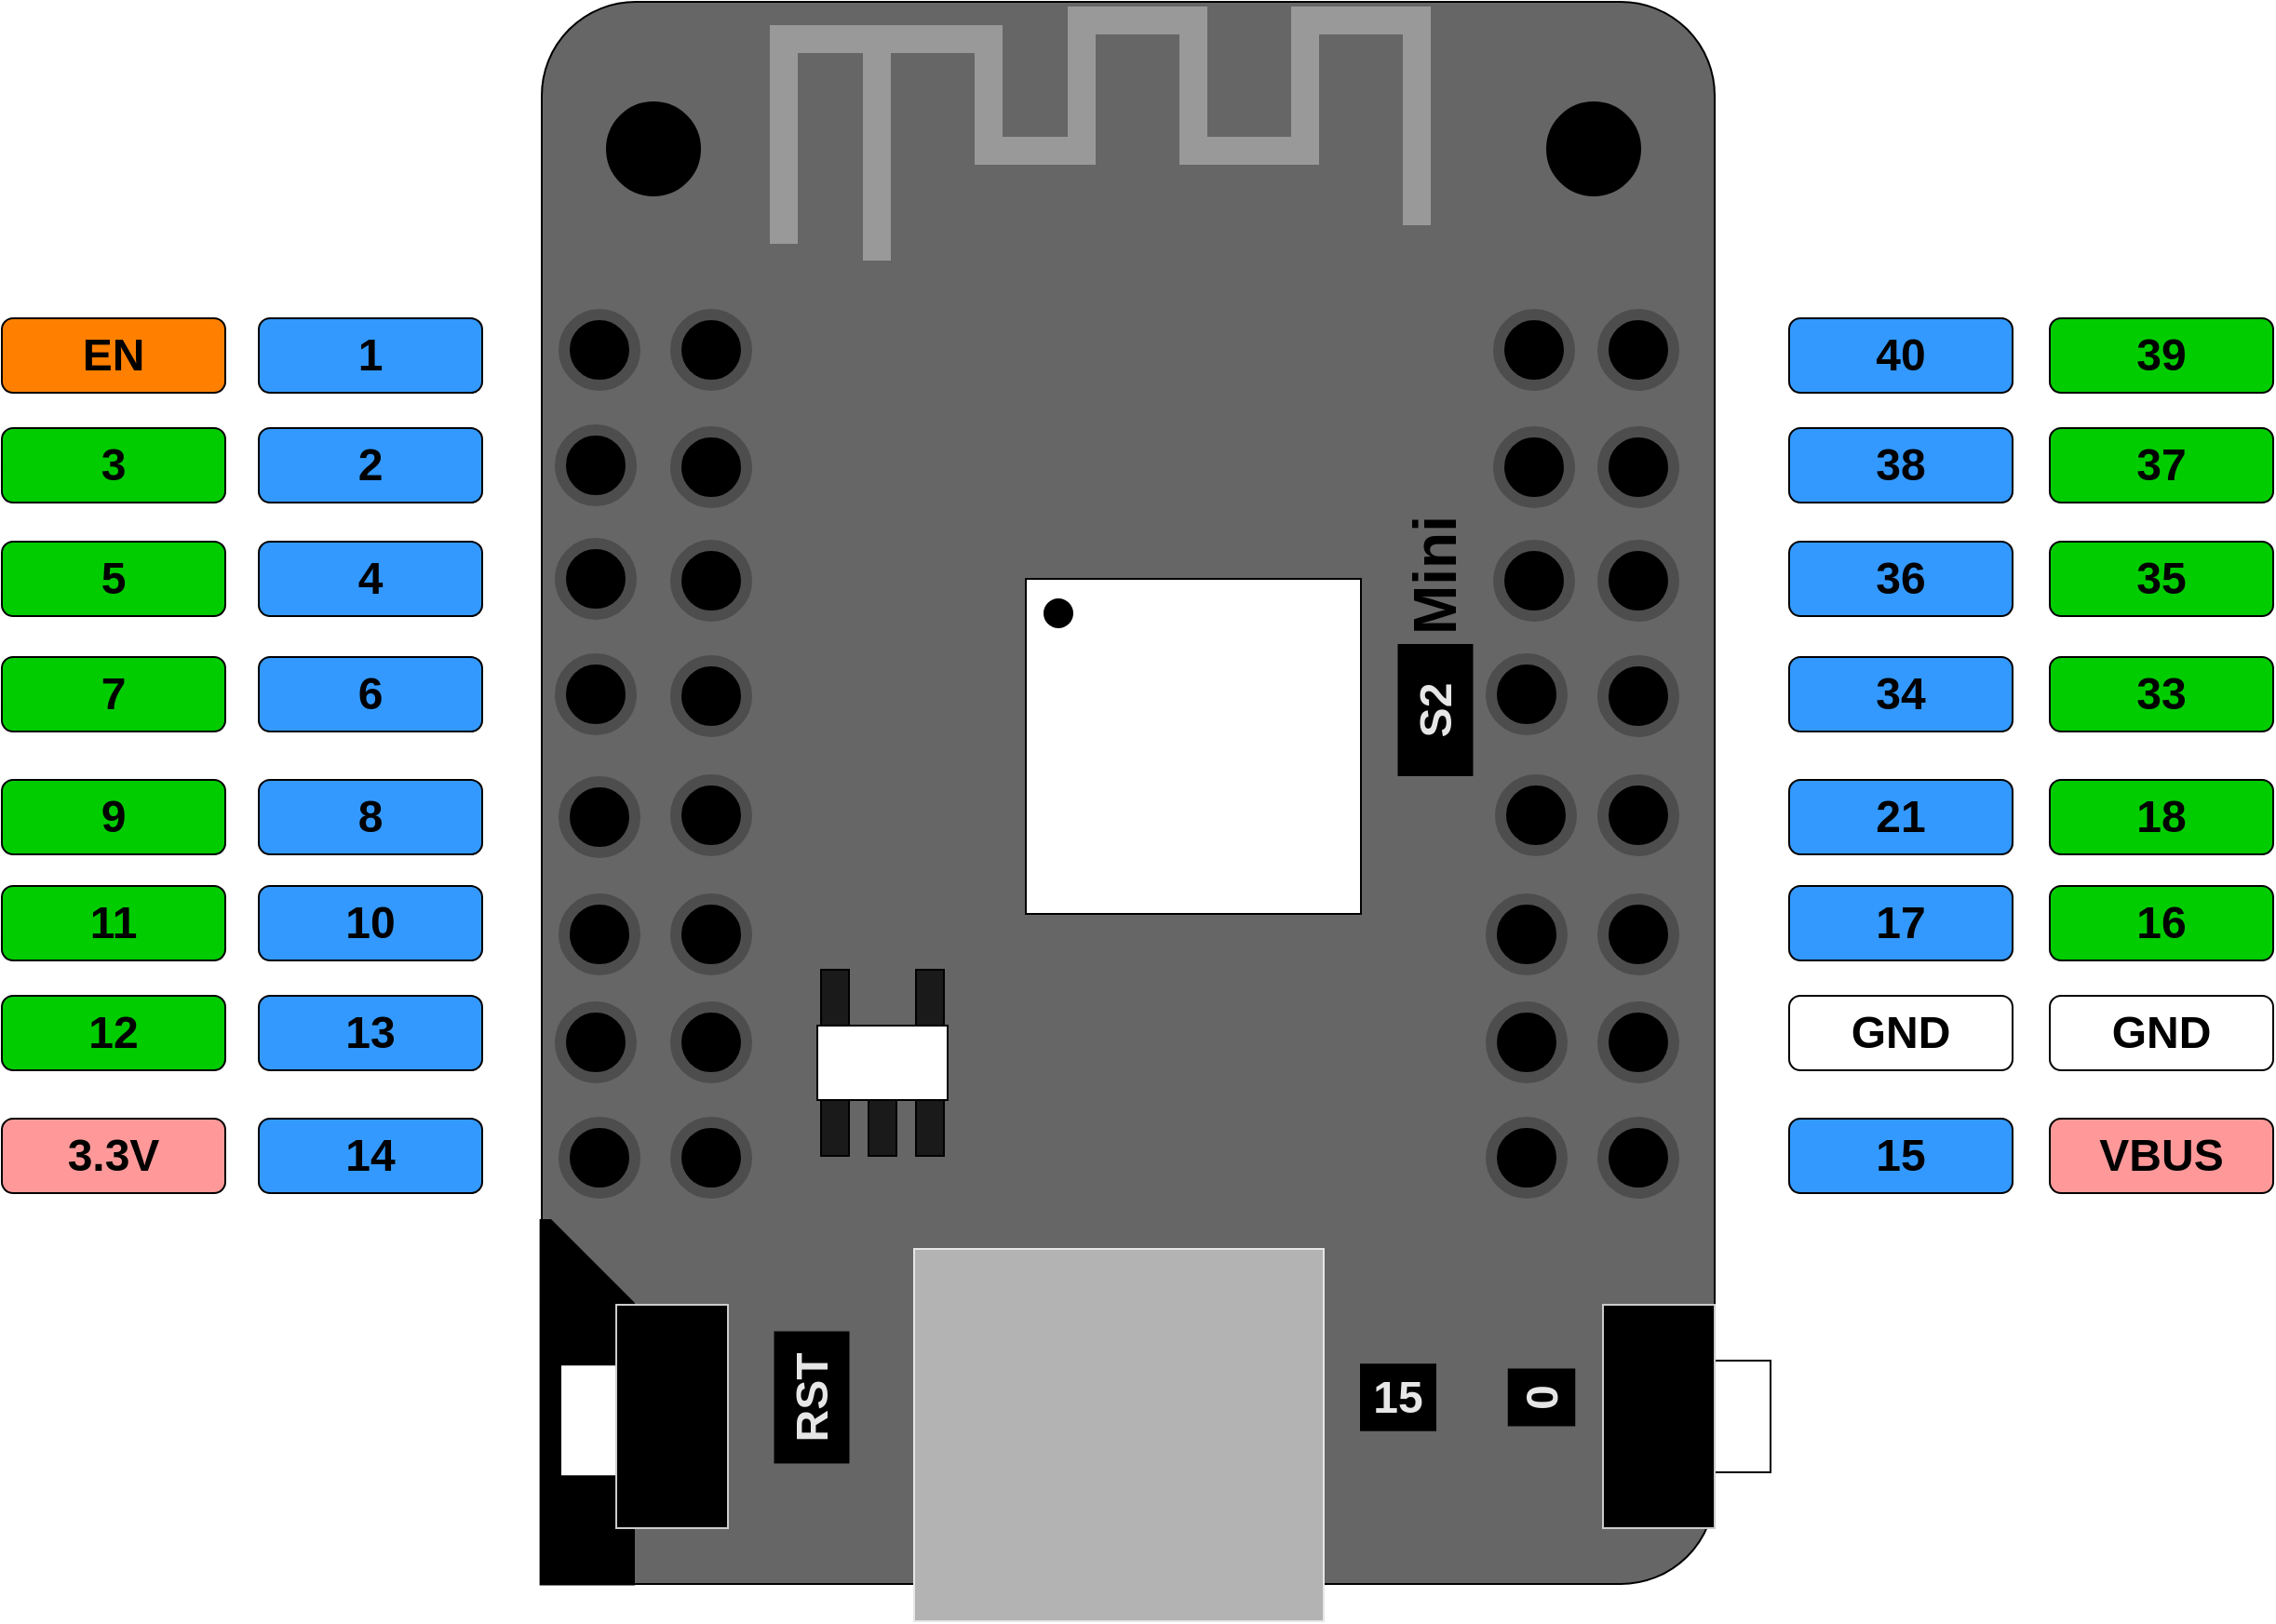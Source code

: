 <mxfile version="24.6.4" type="device">
  <diagram name="Page-1" id="AY__ZtW77cSAb1CSKdHF">
    <mxGraphModel dx="2762" dy="951" grid="1" gridSize="10" guides="1" tooltips="1" connect="1" arrows="1" fold="1" page="1" pageScale="1" pageWidth="850" pageHeight="1100" math="0" shadow="0">
      <root>
        <mxCell id="0" />
        <mxCell id="1" parent="0" />
        <mxCell id="pgvzjLH3voalXGMV9zmU-2" value="" style="rounded=1;whiteSpace=wrap;html=1;fillColor=#666666;arcSize=8;" vertex="1" parent="1">
          <mxGeometry x="190" y="20" width="630" height="850" as="geometry" />
        </mxCell>
        <mxCell id="pgvzjLH3voalXGMV9zmU-93" value="" style="shape=card;whiteSpace=wrap;html=1;rotation=90;size=45;strokeColor=none;fillColor=#000000;" vertex="1" parent="1">
          <mxGeometry x="116" y="746.81" width="196.81" height="51.19" as="geometry" />
        </mxCell>
        <mxCell id="pgvzjLH3voalXGMV9zmU-3" value="" style="rounded=0;whiteSpace=wrap;html=1;fillColor=#B3B3B3;fontColor=#333333;strokeColor=#E6E6E6;" vertex="1" parent="1">
          <mxGeometry x="390" y="690" width="220" height="200" as="geometry" />
        </mxCell>
        <mxCell id="pgvzjLH3voalXGMV9zmU-4" value="" style="whiteSpace=wrap;html=1;aspect=fixed;" vertex="1" parent="1">
          <mxGeometry x="450" y="330" width="180" height="180" as="geometry" />
        </mxCell>
        <mxCell id="pgvzjLH3voalXGMV9zmU-5" value="" style="ellipse;whiteSpace=wrap;html=1;aspect=fixed;fillColor=#000000;" vertex="1" parent="1">
          <mxGeometry x="460" y="341" width="15" height="15" as="geometry" />
        </mxCell>
        <mxCell id="pgvzjLH3voalXGMV9zmU-7" value="" style="rounded=0;whiteSpace=wrap;html=1;" vertex="1" parent="1">
          <mxGeometry x="338" y="570" width="70" height="40" as="geometry" />
        </mxCell>
        <mxCell id="pgvzjLH3voalXGMV9zmU-8" value="&lt;h1&gt;EN&lt;/h1&gt;" style="rounded=1;whiteSpace=wrap;html=1;fillColor=#FF8000;" vertex="1" parent="1">
          <mxGeometry x="-100" y="190" width="120" height="40" as="geometry" />
        </mxCell>
        <mxCell id="pgvzjLH3voalXGMV9zmU-9" value="&lt;h1&gt;1&lt;/h1&gt;" style="rounded=1;whiteSpace=wrap;html=1;fillColor=#3399FF;" vertex="1" parent="1">
          <mxGeometry x="38" y="190" width="120" height="40" as="geometry" />
        </mxCell>
        <mxCell id="pgvzjLH3voalXGMV9zmU-10" value="&lt;h1&gt;3&lt;/h1&gt;" style="rounded=1;whiteSpace=wrap;html=1;fillColor=#00CC00;" vertex="1" parent="1">
          <mxGeometry x="-100" y="249" width="120" height="40" as="geometry" />
        </mxCell>
        <mxCell id="pgvzjLH3voalXGMV9zmU-11" value="&lt;h1&gt;5&lt;/h1&gt;" style="rounded=1;whiteSpace=wrap;html=1;fillColor=#00CC00;" vertex="1" parent="1">
          <mxGeometry x="-100" y="310" width="120" height="40" as="geometry" />
        </mxCell>
        <mxCell id="pgvzjLH3voalXGMV9zmU-12" value="&lt;h1&gt;7&lt;/h1&gt;" style="rounded=1;whiteSpace=wrap;html=1;fillColor=#00CC00;" vertex="1" parent="1">
          <mxGeometry x="-100" y="372" width="120" height="40" as="geometry" />
        </mxCell>
        <mxCell id="pgvzjLH3voalXGMV9zmU-13" value="&lt;h1&gt;S2&lt;/h1&gt;" style="rounded=0;whiteSpace=wrap;html=1;rotation=-90;fontColor=#E6E6E6;fillColor=#000000;" vertex="1" parent="1">
          <mxGeometry x="635" y="380.75" width="70" height="39.5" as="geometry" />
        </mxCell>
        <mxCell id="pgvzjLH3voalXGMV9zmU-14" value="&lt;h1&gt;9&lt;/h1&gt;" style="rounded=1;whiteSpace=wrap;html=1;fillColor=#00CC00;" vertex="1" parent="1">
          <mxGeometry x="-100" y="438" width="120" height="40" as="geometry" />
        </mxCell>
        <mxCell id="pgvzjLH3voalXGMV9zmU-15" value="&lt;h1&gt;11&lt;/h1&gt;" style="rounded=1;whiteSpace=wrap;html=1;fillColor=#00CC00;" vertex="1" parent="1">
          <mxGeometry x="-100" y="495" width="120" height="40" as="geometry" />
        </mxCell>
        <mxCell id="pgvzjLH3voalXGMV9zmU-16" value="&lt;h1&gt;12&lt;/h1&gt;" style="rounded=1;whiteSpace=wrap;html=1;fillColor=#00CC00;" vertex="1" parent="1">
          <mxGeometry x="-100" y="554" width="120" height="40" as="geometry" />
        </mxCell>
        <mxCell id="pgvzjLH3voalXGMV9zmU-17" value="&lt;h1&gt;3.3V&lt;/h1&gt;" style="rounded=1;whiteSpace=wrap;html=1;fillColor=#FF9999;" vertex="1" parent="1">
          <mxGeometry x="-100" y="620" width="120" height="40" as="geometry" />
        </mxCell>
        <mxCell id="pgvzjLH3voalXGMV9zmU-18" value="&lt;h1&gt;2&lt;/h1&gt;" style="rounded=1;whiteSpace=wrap;html=1;fillColor=#3399FF;" vertex="1" parent="1">
          <mxGeometry x="38" y="249" width="120" height="40" as="geometry" />
        </mxCell>
        <mxCell id="pgvzjLH3voalXGMV9zmU-21" value="&lt;h1&gt;4&lt;/h1&gt;" style="rounded=1;whiteSpace=wrap;html=1;fillColor=#3399FF;" vertex="1" parent="1">
          <mxGeometry x="38" y="310" width="120" height="40" as="geometry" />
        </mxCell>
        <mxCell id="pgvzjLH3voalXGMV9zmU-22" value="&lt;h1&gt;6&lt;/h1&gt;" style="rounded=1;whiteSpace=wrap;html=1;fillColor=#3399FF;" vertex="1" parent="1">
          <mxGeometry x="38" y="372" width="120" height="40" as="geometry" />
        </mxCell>
        <mxCell id="pgvzjLH3voalXGMV9zmU-23" value="&lt;h1&gt;8&lt;/h1&gt;" style="rounded=1;whiteSpace=wrap;html=1;fillColor=#3399FF;" vertex="1" parent="1">
          <mxGeometry x="38" y="438" width="120" height="40" as="geometry" />
        </mxCell>
        <mxCell id="pgvzjLH3voalXGMV9zmU-24" value="&lt;h1&gt;10&lt;/h1&gt;" style="rounded=1;whiteSpace=wrap;html=1;fillColor=#3399FF;" vertex="1" parent="1">
          <mxGeometry x="38" y="495" width="120" height="40" as="geometry" />
        </mxCell>
        <mxCell id="pgvzjLH3voalXGMV9zmU-25" value="&lt;h1&gt;13&lt;/h1&gt;" style="rounded=1;whiteSpace=wrap;html=1;fillColor=#3399FF;" vertex="1" parent="1">
          <mxGeometry x="38" y="554" width="120" height="40" as="geometry" />
        </mxCell>
        <mxCell id="pgvzjLH3voalXGMV9zmU-26" value="&lt;h1&gt;14&lt;/h1&gt;" style="rounded=1;whiteSpace=wrap;html=1;fillColor=#3399FF;" vertex="1" parent="1">
          <mxGeometry x="38" y="620" width="120" height="40" as="geometry" />
        </mxCell>
        <mxCell id="pgvzjLH3voalXGMV9zmU-27" value="&lt;h1&gt;GND&lt;/h1&gt;" style="rounded=1;whiteSpace=wrap;html=1;fillColor=#FFFFFF;" vertex="1" parent="1">
          <mxGeometry x="860" y="554" width="120" height="40" as="geometry" />
        </mxCell>
        <mxCell id="pgvzjLH3voalXGMV9zmU-28" value="&lt;h1&gt;GND&lt;/h1&gt;" style="rounded=1;whiteSpace=wrap;html=1;fillColor=#FFFFFF;" vertex="1" parent="1">
          <mxGeometry x="1000" y="554" width="120" height="40" as="geometry" />
        </mxCell>
        <mxCell id="pgvzjLH3voalXGMV9zmU-29" value="&lt;h1&gt;VBUS&lt;/h1&gt;" style="rounded=1;whiteSpace=wrap;html=1;fillColor=#FF9999;" vertex="1" parent="1">
          <mxGeometry x="1000" y="620" width="120" height="40" as="geometry" />
        </mxCell>
        <mxCell id="pgvzjLH3voalXGMV9zmU-30" value="&lt;h1&gt;15&lt;/h1&gt;" style="rounded=1;whiteSpace=wrap;html=1;fillColor=#3399FF;" vertex="1" parent="1">
          <mxGeometry x="860" y="620" width="120" height="40" as="geometry" />
        </mxCell>
        <mxCell id="pgvzjLH3voalXGMV9zmU-31" value="&lt;h1&gt;16&lt;/h1&gt;" style="rounded=1;whiteSpace=wrap;html=1;fillColor=#00CC00;" vertex="1" parent="1">
          <mxGeometry x="1000" y="495" width="120" height="40" as="geometry" />
        </mxCell>
        <mxCell id="pgvzjLH3voalXGMV9zmU-32" value="&lt;h1&gt;RST&lt;/h1&gt;" style="rounded=0;whiteSpace=wrap;html=1;rotation=-90;fontColor=#E6E6E6;fillColor=#000000;" vertex="1" parent="1">
          <mxGeometry x="300" y="750" width="70" height="39.5" as="geometry" />
        </mxCell>
        <mxCell id="pgvzjLH3voalXGMV9zmU-33" value="&lt;h1&gt;15&lt;/h1&gt;" style="rounded=0;whiteSpace=wrap;html=1;rotation=0;fontColor=#E6E6E6;fillColor=#000000;" vertex="1" parent="1">
          <mxGeometry x="630" y="752.13" width="40" height="35.25" as="geometry" />
        </mxCell>
        <mxCell id="pgvzjLH3voalXGMV9zmU-34" value="&lt;h1&gt;0&lt;/h1&gt;" style="rounded=0;whiteSpace=wrap;html=1;rotation=90;fontColor=#E6E6E6;fillColor=#000000;" vertex="1" parent="1">
          <mxGeometry x="712" y="752.13" width="30" height="35.25" as="geometry" />
        </mxCell>
        <mxCell id="pgvzjLH3voalXGMV9zmU-35" value="&lt;h1 style=&quot;font-size: 32px;&quot;&gt;Mini&lt;/h1&gt;" style="rounded=0;whiteSpace=wrap;html=1;fillColor=none;strokeColor=none;rotation=-90;fontSize=32;" vertex="1" parent="1">
          <mxGeometry x="635" y="310" width="70" height="36" as="geometry" />
        </mxCell>
        <mxCell id="pgvzjLH3voalXGMV9zmU-36" value="" style="rounded=0;whiteSpace=wrap;html=1;" vertex="1" parent="1">
          <mxGeometry x="820" y="750" width="30" height="60" as="geometry" />
        </mxCell>
        <mxCell id="pgvzjLH3voalXGMV9zmU-37" value="" style="rounded=0;whiteSpace=wrap;html=1;" vertex="1" parent="1">
          <mxGeometry x="200" y="752.13" width="30" height="60" as="geometry" />
        </mxCell>
        <mxCell id="pgvzjLH3voalXGMV9zmU-38" value="" style="rounded=0;whiteSpace=wrap;html=1;fillColor=#000000;strokeColor=#CCCCCC;" vertex="1" parent="1">
          <mxGeometry x="230" y="720" width="60" height="120" as="geometry" />
        </mxCell>
        <mxCell id="pgvzjLH3voalXGMV9zmU-39" value="" style="rounded=0;whiteSpace=wrap;html=1;fillColor=#000000;strokeColor=#CCCCCC;" vertex="1" parent="1">
          <mxGeometry x="760" y="720" width="60" height="120" as="geometry" />
        </mxCell>
        <mxCell id="pgvzjLH3voalXGMV9zmU-40" value="&lt;h1&gt;18&lt;/h1&gt;" style="rounded=1;whiteSpace=wrap;html=1;fillColor=#00CC00;" vertex="1" parent="1">
          <mxGeometry x="1000" y="438" width="120" height="40" as="geometry" />
        </mxCell>
        <mxCell id="pgvzjLH3voalXGMV9zmU-41" value="&lt;h1&gt;33&lt;/h1&gt;" style="rounded=1;whiteSpace=wrap;html=1;fillColor=#00CC00;" vertex="1" parent="1">
          <mxGeometry x="1000" y="372" width="120" height="40" as="geometry" />
        </mxCell>
        <mxCell id="pgvzjLH3voalXGMV9zmU-42" value="" style="rounded=0;whiteSpace=wrap;html=1;fillColor=#1A1A1A;" vertex="1" parent="1">
          <mxGeometry x="391" y="540" width="15" height="30" as="geometry" />
        </mxCell>
        <mxCell id="pgvzjLH3voalXGMV9zmU-43" value="" style="rounded=0;whiteSpace=wrap;html=1;fillColor=#1A1A1A;" vertex="1" parent="1">
          <mxGeometry x="391" y="610" width="15" height="30" as="geometry" />
        </mxCell>
        <mxCell id="pgvzjLH3voalXGMV9zmU-44" value="" style="rounded=0;whiteSpace=wrap;html=1;fillColor=#1A1A1A;" vertex="1" parent="1">
          <mxGeometry x="365.5" y="610" width="15" height="30" as="geometry" />
        </mxCell>
        <mxCell id="pgvzjLH3voalXGMV9zmU-45" value="" style="rounded=0;whiteSpace=wrap;html=1;fillColor=#1A1A1A;" vertex="1" parent="1">
          <mxGeometry x="340" y="610" width="15" height="30" as="geometry" />
        </mxCell>
        <mxCell id="pgvzjLH3voalXGMV9zmU-46" value="" style="rounded=0;whiteSpace=wrap;html=1;fillColor=#1A1A1A;" vertex="1" parent="1">
          <mxGeometry x="340" y="540" width="15" height="30" as="geometry" />
        </mxCell>
        <mxCell id="pgvzjLH3voalXGMV9zmU-47" value="&lt;h1&gt;35&lt;/h1&gt;" style="rounded=1;whiteSpace=wrap;html=1;fillColor=#00CC00;" vertex="1" parent="1">
          <mxGeometry x="1000" y="310" width="120" height="40" as="geometry" />
        </mxCell>
        <mxCell id="pgvzjLH3voalXGMV9zmU-48" value="&lt;h1&gt;37&lt;/h1&gt;" style="rounded=1;whiteSpace=wrap;html=1;fillColor=#00CC00;" vertex="1" parent="1">
          <mxGeometry x="1000" y="249" width="120" height="40" as="geometry" />
        </mxCell>
        <mxCell id="pgvzjLH3voalXGMV9zmU-49" value="&lt;h1&gt;39&lt;/h1&gt;" style="rounded=1;whiteSpace=wrap;html=1;fillColor=#00CC00;" vertex="1" parent="1">
          <mxGeometry x="1000" y="190" width="120" height="40" as="geometry" />
        </mxCell>
        <mxCell id="pgvzjLH3voalXGMV9zmU-50" value="&lt;h1&gt;17&lt;/h1&gt;" style="rounded=1;whiteSpace=wrap;html=1;fillColor=#3399FF;" vertex="1" parent="1">
          <mxGeometry x="860" y="495" width="120" height="40" as="geometry" />
        </mxCell>
        <mxCell id="pgvzjLH3voalXGMV9zmU-51" value="&lt;h1&gt;21&lt;/h1&gt;" style="rounded=1;whiteSpace=wrap;html=1;fillColor=#3399FF;" vertex="1" parent="1">
          <mxGeometry x="860" y="438" width="120" height="40" as="geometry" />
        </mxCell>
        <mxCell id="pgvzjLH3voalXGMV9zmU-52" value="&lt;h1&gt;34&lt;/h1&gt;" style="rounded=1;whiteSpace=wrap;html=1;fillColor=#3399FF;" vertex="1" parent="1">
          <mxGeometry x="860" y="372" width="120" height="40" as="geometry" />
        </mxCell>
        <mxCell id="pgvzjLH3voalXGMV9zmU-53" value="&lt;h1&gt;36&lt;/h1&gt;" style="rounded=1;whiteSpace=wrap;html=1;fillColor=#3399FF;" vertex="1" parent="1">
          <mxGeometry x="860" y="310" width="120" height="40" as="geometry" />
        </mxCell>
        <mxCell id="pgvzjLH3voalXGMV9zmU-54" value="&lt;h1&gt;38&lt;/h1&gt;" style="rounded=1;whiteSpace=wrap;html=1;fillColor=#3399FF;" vertex="1" parent="1">
          <mxGeometry x="860" y="249" width="120" height="40" as="geometry" />
        </mxCell>
        <mxCell id="pgvzjLH3voalXGMV9zmU-55" value="&lt;h1&gt;40&lt;/h1&gt;" style="rounded=1;whiteSpace=wrap;html=1;fillColor=#3399FF;" vertex="1" parent="1">
          <mxGeometry x="860" y="190" width="120" height="40" as="geometry" />
        </mxCell>
        <mxCell id="pgvzjLH3voalXGMV9zmU-56" value="" style="ellipse;whiteSpace=wrap;html=1;aspect=fixed;fillColor=#000000;" vertex="1" parent="1">
          <mxGeometry x="225" y="74" width="50" height="50" as="geometry" />
        </mxCell>
        <mxCell id="pgvzjLH3voalXGMV9zmU-57" value="" style="ellipse;whiteSpace=wrap;html=1;aspect=fixed;fillColor=#000000;" vertex="1" parent="1">
          <mxGeometry x="730" y="74" width="50" height="50" as="geometry" />
        </mxCell>
        <mxCell id="pgvzjLH3voalXGMV9zmU-58" value="" style="ellipse;whiteSpace=wrap;html=1;aspect=fixed;strokeWidth=6;strokeColor=#4D4D4D;fillColor=#000000;" vertex="1" parent="1">
          <mxGeometry x="202" y="188" width="38" height="38" as="geometry" />
        </mxCell>
        <mxCell id="pgvzjLH3voalXGMV9zmU-59" value="" style="ellipse;whiteSpace=wrap;html=1;aspect=fixed;strokeWidth=6;strokeColor=#4D4D4D;fillColor=#000000;" vertex="1" parent="1">
          <mxGeometry x="200" y="250" width="38" height="38" as="geometry" />
        </mxCell>
        <mxCell id="pgvzjLH3voalXGMV9zmU-60" value="" style="ellipse;whiteSpace=wrap;html=1;aspect=fixed;strokeWidth=6;strokeColor=#4D4D4D;fillColor=#000000;" vertex="1" parent="1">
          <mxGeometry x="200" y="311" width="38" height="38" as="geometry" />
        </mxCell>
        <mxCell id="pgvzjLH3voalXGMV9zmU-61" value="" style="ellipse;whiteSpace=wrap;html=1;aspect=fixed;strokeWidth=6;strokeColor=#4D4D4D;fillColor=#000000;" vertex="1" parent="1">
          <mxGeometry x="200" y="373" width="38" height="38" as="geometry" />
        </mxCell>
        <mxCell id="pgvzjLH3voalXGMV9zmU-62" value="" style="ellipse;whiteSpace=wrap;html=1;aspect=fixed;strokeWidth=6;strokeColor=#4D4D4D;fillColor=#000000;" vertex="1" parent="1">
          <mxGeometry x="202" y="439" width="38" height="38" as="geometry" />
        </mxCell>
        <mxCell id="pgvzjLH3voalXGMV9zmU-63" value="" style="ellipse;whiteSpace=wrap;html=1;aspect=fixed;strokeWidth=6;strokeColor=#4D4D4D;fillColor=#000000;" vertex="1" parent="1">
          <mxGeometry x="202" y="502" width="38" height="38" as="geometry" />
        </mxCell>
        <mxCell id="pgvzjLH3voalXGMV9zmU-64" value="" style="ellipse;whiteSpace=wrap;html=1;aspect=fixed;strokeWidth=6;strokeColor=#4D4D4D;fillColor=#000000;" vertex="1" parent="1">
          <mxGeometry x="200" y="560" width="38" height="38" as="geometry" />
        </mxCell>
        <mxCell id="pgvzjLH3voalXGMV9zmU-65" value="" style="ellipse;whiteSpace=wrap;html=1;aspect=fixed;strokeWidth=6;strokeColor=#4D4D4D;fillColor=#000000;" vertex="1" parent="1">
          <mxGeometry x="202" y="622" width="38" height="38" as="geometry" />
        </mxCell>
        <mxCell id="pgvzjLH3voalXGMV9zmU-66" value="" style="ellipse;whiteSpace=wrap;html=1;aspect=fixed;strokeWidth=6;strokeColor=#4D4D4D;fillColor=#000000;" vertex="1" parent="1">
          <mxGeometry x="262" y="622" width="38" height="38" as="geometry" />
        </mxCell>
        <mxCell id="pgvzjLH3voalXGMV9zmU-67" value="" style="ellipse;whiteSpace=wrap;html=1;aspect=fixed;strokeWidth=6;strokeColor=#4D4D4D;fillColor=#000000;" vertex="1" parent="1">
          <mxGeometry x="262" y="560" width="38" height="38" as="geometry" />
        </mxCell>
        <mxCell id="pgvzjLH3voalXGMV9zmU-68" value="" style="ellipse;whiteSpace=wrap;html=1;aspect=fixed;strokeWidth=6;strokeColor=#4D4D4D;fillColor=#000000;" vertex="1" parent="1">
          <mxGeometry x="262" y="502" width="38" height="38" as="geometry" />
        </mxCell>
        <mxCell id="pgvzjLH3voalXGMV9zmU-69" value="" style="ellipse;whiteSpace=wrap;html=1;aspect=fixed;strokeWidth=6;strokeColor=#4D4D4D;fillColor=#000000;" vertex="1" parent="1">
          <mxGeometry x="262" y="438" width="38" height="38" as="geometry" />
        </mxCell>
        <mxCell id="pgvzjLH3voalXGMV9zmU-70" value="" style="ellipse;whiteSpace=wrap;html=1;aspect=fixed;strokeWidth=6;strokeColor=#4D4D4D;fillColor=#000000;" vertex="1" parent="1">
          <mxGeometry x="262" y="374" width="38" height="38" as="geometry" />
        </mxCell>
        <mxCell id="pgvzjLH3voalXGMV9zmU-71" value="" style="ellipse;whiteSpace=wrap;html=1;aspect=fixed;strokeWidth=6;strokeColor=#4D4D4D;fillColor=#000000;" vertex="1" parent="1">
          <mxGeometry x="262" y="312" width="38" height="38" as="geometry" />
        </mxCell>
        <mxCell id="pgvzjLH3voalXGMV9zmU-72" value="" style="ellipse;whiteSpace=wrap;html=1;aspect=fixed;strokeWidth=6;strokeColor=#4D4D4D;fillColor=#000000;" vertex="1" parent="1">
          <mxGeometry x="262" y="251" width="38" height="38" as="geometry" />
        </mxCell>
        <mxCell id="pgvzjLH3voalXGMV9zmU-73" value="" style="ellipse;whiteSpace=wrap;html=1;aspect=fixed;strokeWidth=6;strokeColor=#4D4D4D;fillColor=#000000;" vertex="1" parent="1">
          <mxGeometry x="262" y="188" width="38" height="38" as="geometry" />
        </mxCell>
        <mxCell id="pgvzjLH3voalXGMV9zmU-74" value="" style="ellipse;whiteSpace=wrap;html=1;aspect=fixed;strokeWidth=6;strokeColor=#4D4D4D;fillColor=#000000;" vertex="1" parent="1">
          <mxGeometry x="704" y="188" width="38" height="38" as="geometry" />
        </mxCell>
        <mxCell id="pgvzjLH3voalXGMV9zmU-75" value="" style="ellipse;whiteSpace=wrap;html=1;aspect=fixed;strokeWidth=6;strokeColor=#4D4D4D;fillColor=#000000;" vertex="1" parent="1">
          <mxGeometry x="704" y="251" width="38" height="38" as="geometry" />
        </mxCell>
        <mxCell id="pgvzjLH3voalXGMV9zmU-76" value="" style="ellipse;whiteSpace=wrap;html=1;aspect=fixed;strokeWidth=6;strokeColor=#4D4D4D;fillColor=#000000;" vertex="1" parent="1">
          <mxGeometry x="704" y="312" width="38" height="38" as="geometry" />
        </mxCell>
        <mxCell id="pgvzjLH3voalXGMV9zmU-77" value="" style="ellipse;whiteSpace=wrap;html=1;aspect=fixed;strokeWidth=6;strokeColor=#4D4D4D;fillColor=#000000;" vertex="1" parent="1">
          <mxGeometry x="700" y="373" width="38" height="38" as="geometry" />
        </mxCell>
        <mxCell id="pgvzjLH3voalXGMV9zmU-78" value="" style="ellipse;whiteSpace=wrap;html=1;aspect=fixed;strokeWidth=6;strokeColor=#4D4D4D;fillColor=#000000;" vertex="1" parent="1">
          <mxGeometry x="705" y="438" width="38" height="38" as="geometry" />
        </mxCell>
        <mxCell id="pgvzjLH3voalXGMV9zmU-79" value="" style="ellipse;whiteSpace=wrap;html=1;aspect=fixed;strokeWidth=6;strokeColor=#4D4D4D;fillColor=#000000;" vertex="1" parent="1">
          <mxGeometry x="700" y="502" width="38" height="38" as="geometry" />
        </mxCell>
        <mxCell id="pgvzjLH3voalXGMV9zmU-80" value="" style="ellipse;whiteSpace=wrap;html=1;aspect=fixed;strokeWidth=6;strokeColor=#4D4D4D;fillColor=#000000;" vertex="1" parent="1">
          <mxGeometry x="700" y="560" width="38" height="38" as="geometry" />
        </mxCell>
        <mxCell id="pgvzjLH3voalXGMV9zmU-81" value="" style="ellipse;whiteSpace=wrap;html=1;aspect=fixed;strokeWidth=6;strokeColor=#4D4D4D;fillColor=#000000;" vertex="1" parent="1">
          <mxGeometry x="700" y="622" width="38" height="38" as="geometry" />
        </mxCell>
        <mxCell id="pgvzjLH3voalXGMV9zmU-82" value="" style="ellipse;whiteSpace=wrap;html=1;aspect=fixed;strokeWidth=6;strokeColor=#4D4D4D;fillColor=#000000;" vertex="1" parent="1">
          <mxGeometry x="760" y="622" width="38" height="38" as="geometry" />
        </mxCell>
        <mxCell id="pgvzjLH3voalXGMV9zmU-83" value="" style="ellipse;whiteSpace=wrap;html=1;aspect=fixed;strokeWidth=6;strokeColor=#4D4D4D;fillColor=#000000;" vertex="1" parent="1">
          <mxGeometry x="760" y="560" width="38" height="38" as="geometry" />
        </mxCell>
        <mxCell id="pgvzjLH3voalXGMV9zmU-84" value="" style="ellipse;whiteSpace=wrap;html=1;aspect=fixed;strokeWidth=6;strokeColor=#4D4D4D;fillColor=#000000;" vertex="1" parent="1">
          <mxGeometry x="760" y="502" width="38" height="38" as="geometry" />
        </mxCell>
        <mxCell id="pgvzjLH3voalXGMV9zmU-85" value="" style="ellipse;whiteSpace=wrap;html=1;aspect=fixed;strokeWidth=6;strokeColor=#4D4D4D;fillColor=#000000;" vertex="1" parent="1">
          <mxGeometry x="760" y="438" width="38" height="38" as="geometry" />
        </mxCell>
        <mxCell id="pgvzjLH3voalXGMV9zmU-86" value="" style="ellipse;whiteSpace=wrap;html=1;aspect=fixed;strokeWidth=6;strokeColor=#4D4D4D;fillColor=#000000;" vertex="1" parent="1">
          <mxGeometry x="760" y="374" width="38" height="38" as="geometry" />
        </mxCell>
        <mxCell id="pgvzjLH3voalXGMV9zmU-87" value="" style="ellipse;whiteSpace=wrap;html=1;aspect=fixed;strokeWidth=6;strokeColor=#4D4D4D;fillColor=#000000;" vertex="1" parent="1">
          <mxGeometry x="760" y="312" width="38" height="38" as="geometry" />
        </mxCell>
        <mxCell id="pgvzjLH3voalXGMV9zmU-88" value="" style="ellipse;whiteSpace=wrap;html=1;aspect=fixed;strokeWidth=6;strokeColor=#4D4D4D;fillColor=#000000;" vertex="1" parent="1">
          <mxGeometry x="760" y="251" width="38" height="38" as="geometry" />
        </mxCell>
        <mxCell id="pgvzjLH3voalXGMV9zmU-89" value="" style="ellipse;whiteSpace=wrap;html=1;aspect=fixed;strokeWidth=6;strokeColor=#4D4D4D;fillColor=#000000;" vertex="1" parent="1">
          <mxGeometry x="760" y="188" width="38" height="38" as="geometry" />
        </mxCell>
        <mxCell id="pgvzjLH3voalXGMV9zmU-90" value="" style="endArrow=none;html=1;rounded=0;strokeColor=#999999;strokeWidth=15;" edge="1" parent="1">
          <mxGeometry width="50" height="50" relative="1" as="geometry">
            <mxPoint x="320" y="150" as="sourcePoint" />
            <mxPoint x="660" y="140" as="targetPoint" />
            <Array as="points">
              <mxPoint x="320" y="40" />
              <mxPoint x="430" y="40" />
              <mxPoint x="430" y="100" />
              <mxPoint x="480" y="100" />
              <mxPoint x="480" y="30" />
              <mxPoint x="540" y="30" />
              <mxPoint x="540" y="100" />
              <mxPoint x="600" y="100" />
              <mxPoint x="600" y="30" />
              <mxPoint x="660" y="30" />
            </Array>
          </mxGeometry>
        </mxCell>
        <mxCell id="pgvzjLH3voalXGMV9zmU-91" value="" style="endArrow=none;html=1;rounded=0;strokeWidth=15;strokeColor=#999999;" edge="1" parent="1">
          <mxGeometry width="50" height="50" relative="1" as="geometry">
            <mxPoint x="370" y="159" as="sourcePoint" />
            <mxPoint x="370" y="39" as="targetPoint" />
          </mxGeometry>
        </mxCell>
      </root>
    </mxGraphModel>
  </diagram>
</mxfile>
